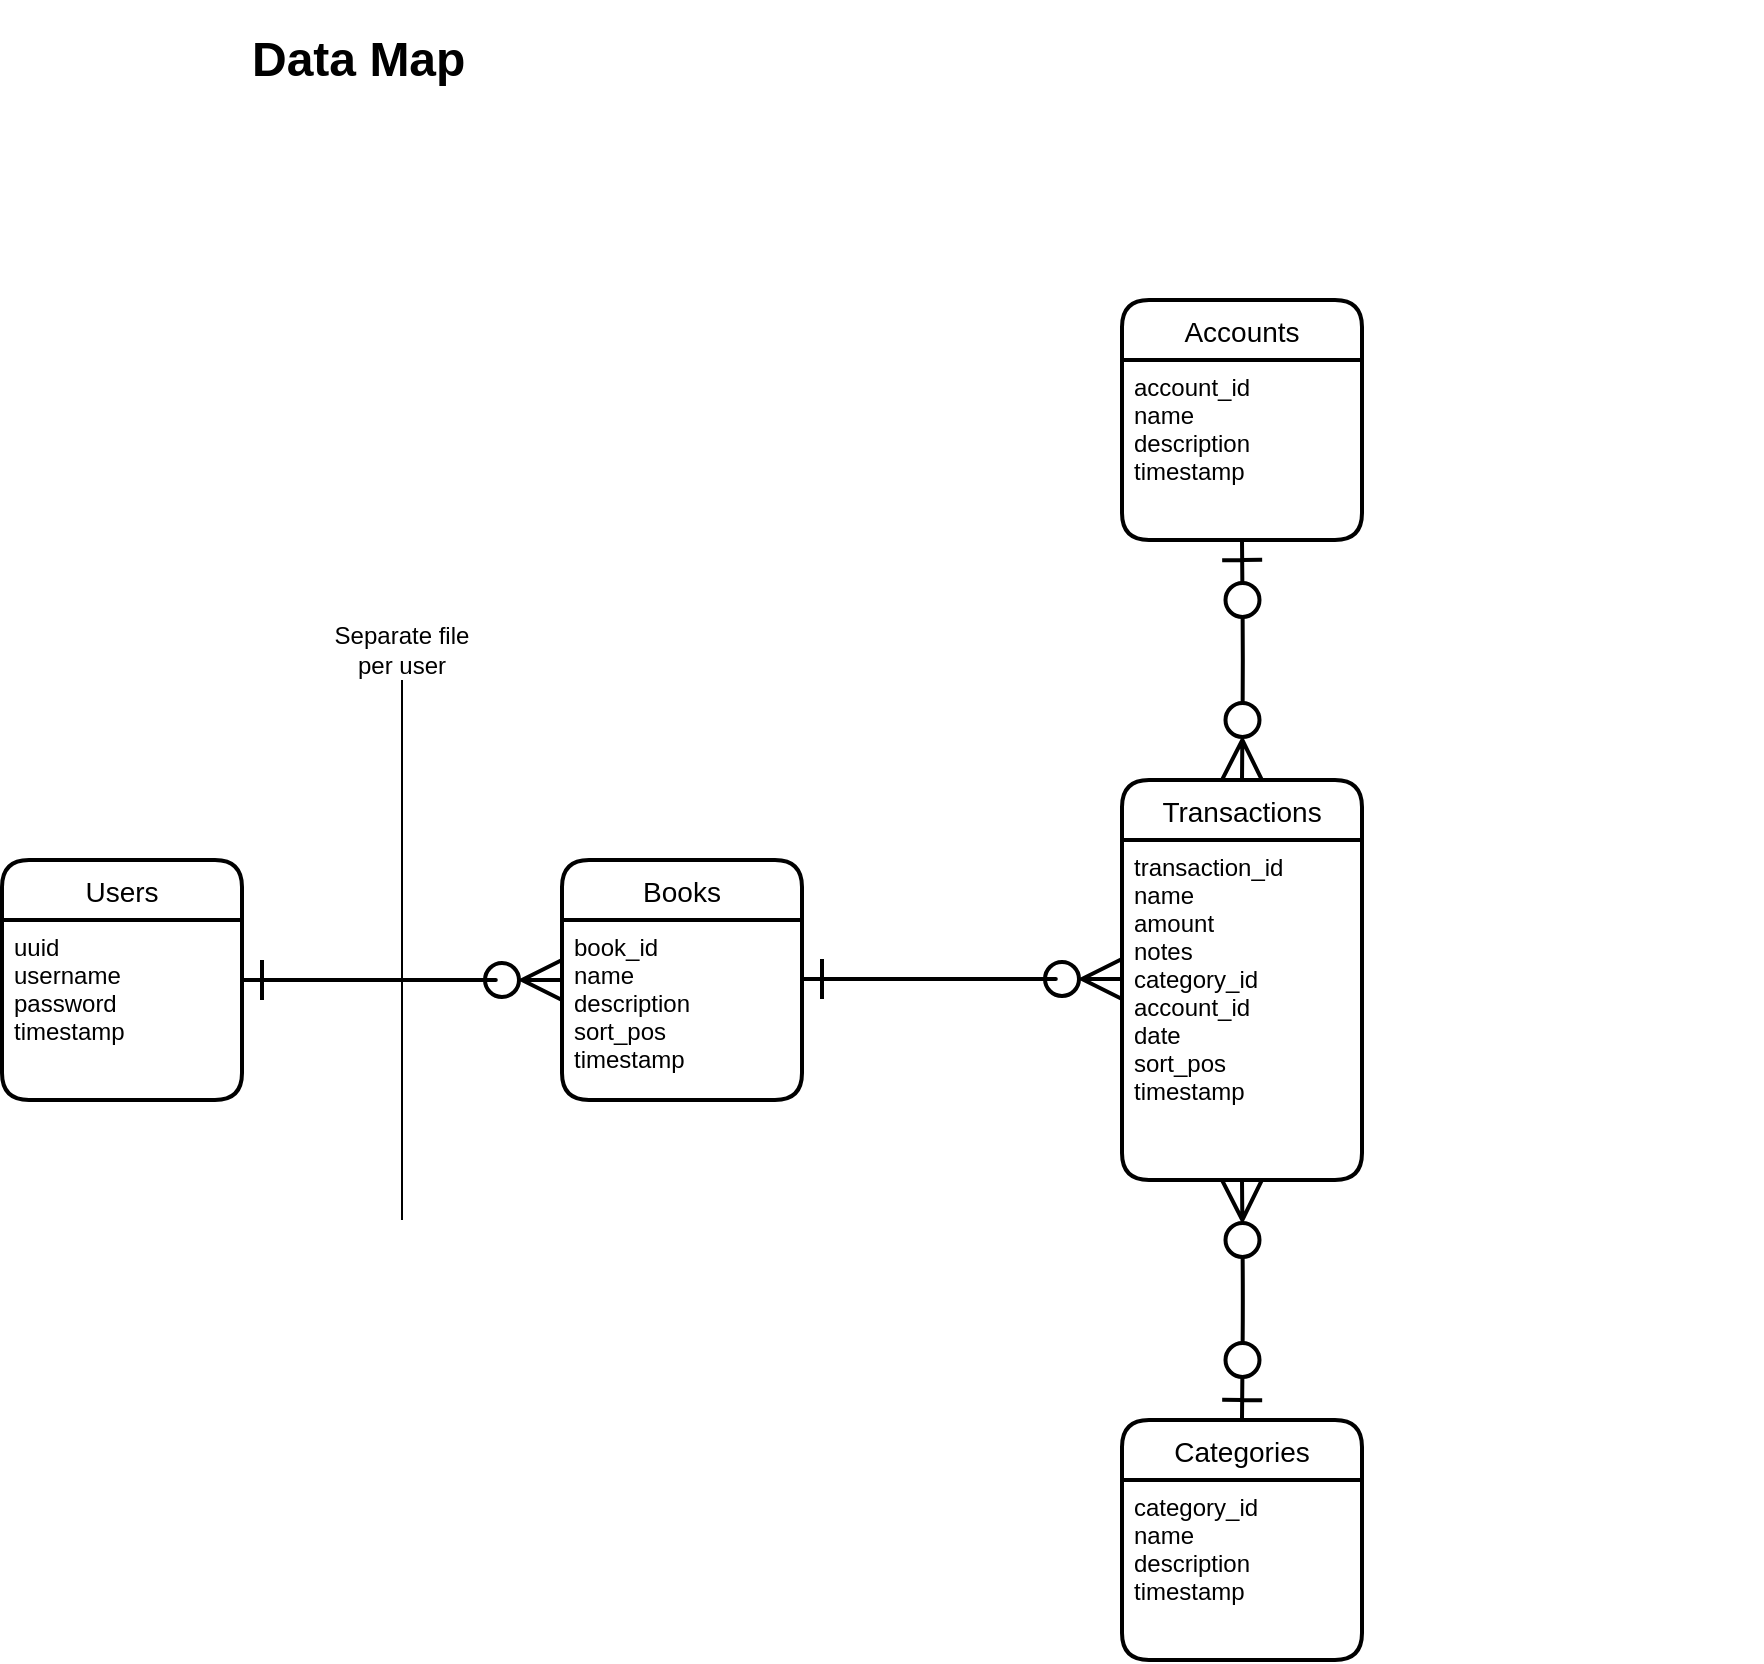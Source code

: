 <mxfile>
    <diagram id="GF_zFdwmiJA2APg4XZbJ" name="Page-1">
        <mxGraphModel dx="1906" dy="1909" grid="1" gridSize="10" guides="1" tooltips="1" connect="1" arrows="1" fold="1" page="1" pageScale="1" pageWidth="850" pageHeight="1100" math="0" shadow="0">
            <root>
                <mxCell id="0"/>
                <mxCell id="1" parent="0"/>
                <mxCell id="15" value="&lt;h1&gt;Data Map&lt;/h1&gt;&lt;div&gt;&lt;br&gt;&lt;/div&gt;" style="text;html=1;strokeColor=none;fillColor=none;spacing=5;spacingTop=-20;whiteSpace=wrap;overflow=hidden;rounded=0;" parent="1" vertex="1">
                    <mxGeometry width="760" height="120" as="geometry"/>
                </mxCell>
                <mxCell id="68" value="" style="endArrow=none;html=1;" parent="1" target="69" edge="1">
                    <mxGeometry width="50" height="50" relative="1" as="geometry">
                        <mxPoint x="80" y="600" as="sourcePoint"/>
                        <mxPoint x="80" y="320" as="targetPoint"/>
                    </mxGeometry>
                </mxCell>
                <mxCell id="69" value="Separate file per user" style="text;html=1;strokeColor=none;fillColor=none;align=center;verticalAlign=middle;whiteSpace=wrap;rounded=0;" parent="1" vertex="1">
                    <mxGeometry x="40" y="300" width="80" height="30" as="geometry"/>
                </mxCell>
                <mxCell id="75" value="" style="edgeStyle=entityRelationEdgeStyle;fontSize=12;html=1;endArrow=ERzeroToMany;exitX=1;exitY=0.5;exitDx=0;exitDy=0;entryX=0;entryY=0.5;entryDx=0;entryDy=0;strokeWidth=2;endSize=17;startSize=17;startArrow=ERone;startFill=0;endFill=0;" parent="1" edge="1">
                    <mxGeometry width="100" height="100" relative="1" as="geometry">
                        <mxPoint y="480" as="sourcePoint"/>
                        <mxPoint x="160" y="480" as="targetPoint"/>
                    </mxGeometry>
                </mxCell>
                <mxCell id="76" value="" style="edgeStyle=entityRelationEdgeStyle;fontSize=12;html=1;endArrow=ERzeroToMany;exitX=1;exitY=0.5;exitDx=0;exitDy=0;entryX=0;entryY=0.5;entryDx=0;entryDy=0;strokeWidth=2;endSize=17;startSize=17;startArrow=ERone;startFill=0;endFill=0;" parent="1" edge="1">
                    <mxGeometry width="100" height="100" relative="1" as="geometry">
                        <mxPoint x="280" y="479.5" as="sourcePoint"/>
                        <mxPoint x="440" y="479.5" as="targetPoint"/>
                    </mxGeometry>
                </mxCell>
                <mxCell id="77" value="" style="edgeStyle=orthogonalEdgeStyle;fontSize=12;html=1;endArrow=ERzeroToMany;exitX=0.5;exitY=0;exitDx=0;exitDy=0;strokeWidth=2;endSize=17;startSize=17;startArrow=ERzeroToOne;startFill=0;curved=1;endFill=0;entryX=0.5;entryY=1;entryDx=0;entryDy=0;" parent="1" edge="1" target="84">
                    <mxGeometry width="100" height="100" relative="1" as="geometry">
                        <mxPoint x="500" y="700" as="sourcePoint"/>
                        <mxPoint x="500" y="560" as="targetPoint"/>
                    </mxGeometry>
                </mxCell>
                <mxCell id="78" value="" style="edgeStyle=orthogonalEdgeStyle;fontSize=12;html=1;endArrow=ERzeroToMany;exitX=0.5;exitY=1;exitDx=0;exitDy=0;strokeWidth=2;endSize=17;startSize=17;startArrow=ERzeroToOne;startFill=0;curved=1;endFill=0;entryX=0.5;entryY=0;entryDx=0;entryDy=0;" parent="1" edge="1" target="83">
                    <mxGeometry width="100" height="100" relative="1" as="geometry">
                        <mxPoint x="500" y="260" as="sourcePoint"/>
                        <mxPoint x="500" y="400" as="targetPoint"/>
                    </mxGeometry>
                </mxCell>
                <mxCell id="79" value="Users" style="swimlane;childLayout=stackLayout;horizontal=1;startSize=30;horizontalStack=0;rounded=1;fontSize=14;fontStyle=0;strokeWidth=2;resizeParent=0;resizeLast=1;shadow=0;dashed=0;align=center;" parent="1" vertex="1">
                    <mxGeometry x="-120" y="420" width="120" height="120" as="geometry"/>
                </mxCell>
                <mxCell id="80" value="uuid&#10;username&#10;password&#10;timestamp" style="align=left;strokeColor=none;fillColor=none;spacingLeft=4;fontSize=12;verticalAlign=top;resizable=0;rotatable=0;part=1;" parent="79" vertex="1">
                    <mxGeometry y="30" width="120" height="90" as="geometry"/>
                </mxCell>
                <mxCell id="81" value="Books" style="swimlane;childLayout=stackLayout;horizontal=1;startSize=30;horizontalStack=0;rounded=1;fontSize=14;fontStyle=0;strokeWidth=2;resizeParent=0;resizeLast=1;shadow=0;dashed=0;align=center;" parent="1" vertex="1">
                    <mxGeometry x="160" y="420" width="120" height="120" as="geometry"/>
                </mxCell>
                <mxCell id="82" value="book_id&#10;name&#10;description&#10;sort_pos&#10;timestamp" style="align=left;strokeColor=none;fillColor=none;spacingLeft=4;fontSize=12;verticalAlign=top;resizable=0;rotatable=0;part=1;" parent="81" vertex="1">
                    <mxGeometry y="30" width="120" height="90" as="geometry"/>
                </mxCell>
                <mxCell id="83" value="Transactions" style="swimlane;childLayout=stackLayout;horizontal=1;startSize=30;horizontalStack=0;rounded=1;fontSize=14;fontStyle=0;strokeWidth=2;resizeParent=0;resizeLast=1;shadow=0;dashed=0;align=center;" parent="1" vertex="1">
                    <mxGeometry x="440" y="380" width="120" height="200" as="geometry"/>
                </mxCell>
                <mxCell id="84" value="transaction_id&#10;name&#10;amount&#10;notes&#10;category_id&#10;account_id&#10;date&#10;sort_pos&#10;timestamp" style="align=left;strokeColor=none;fillColor=none;spacingLeft=4;fontSize=12;verticalAlign=top;resizable=0;rotatable=0;part=1;" parent="83" vertex="1">
                    <mxGeometry y="30" width="120" height="170" as="geometry"/>
                </mxCell>
                <mxCell id="86" value="Accounts" style="swimlane;childLayout=stackLayout;horizontal=1;startSize=30;horizontalStack=0;rounded=1;fontSize=14;fontStyle=0;strokeWidth=2;resizeParent=0;resizeLast=1;shadow=0;dashed=0;align=center;" parent="1" vertex="1">
                    <mxGeometry x="440" y="140" width="120" height="120" as="geometry"/>
                </mxCell>
                <mxCell id="87" value="account_id&#10;name&#10;description&#10;timestamp" style="align=left;strokeColor=none;fillColor=none;spacingLeft=4;fontSize=12;verticalAlign=top;resizable=0;rotatable=0;part=1;" parent="86" vertex="1">
                    <mxGeometry y="30" width="120" height="90" as="geometry"/>
                </mxCell>
                <mxCell id="88" value="Categories" style="swimlane;childLayout=stackLayout;horizontal=1;startSize=30;horizontalStack=0;rounded=1;fontSize=14;fontStyle=0;strokeWidth=2;resizeParent=0;resizeLast=1;shadow=0;dashed=0;align=center;" parent="1" vertex="1">
                    <mxGeometry x="440" y="700" width="120" height="120" as="geometry"/>
                </mxCell>
                <mxCell id="89" value="category_id&#10;name&#10;description&#10;timestamp" style="align=left;strokeColor=none;fillColor=none;spacingLeft=4;fontSize=12;verticalAlign=top;resizable=0;rotatable=0;part=1;" parent="88" vertex="1">
                    <mxGeometry y="30" width="120" height="90" as="geometry"/>
                </mxCell>
            </root>
        </mxGraphModel>
    </diagram>
</mxfile>